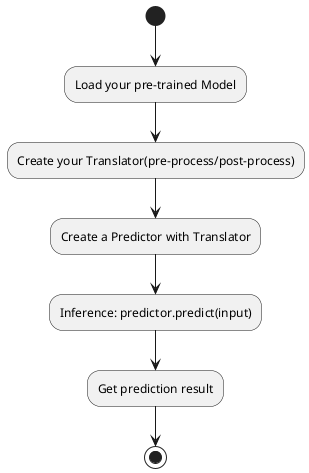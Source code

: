@startuml
(*) --> "Load your pre-trained Model"
--> "Create your Translator(pre-process/post-process)"
--> "Create a Predictor with Translator"
--> "Inference: predictor.predict(input)"
--> "Get prediction result"
--> (*)
@enduml
